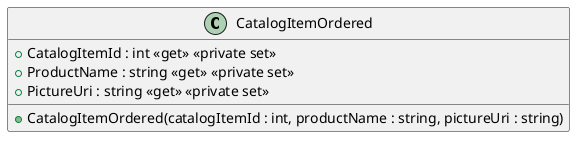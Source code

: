 @startuml CatalogItemOrdered
class CatalogItemOrdered  {
    + CatalogItemOrdered(catalogItemId : int, productName : string, pictureUri : string)
    + CatalogItemId : int <<get>> <<private set>>
    + ProductName : string <<get>> <<private set>>
    + PictureUri : string <<get>> <<private set>>
}
@enduml
